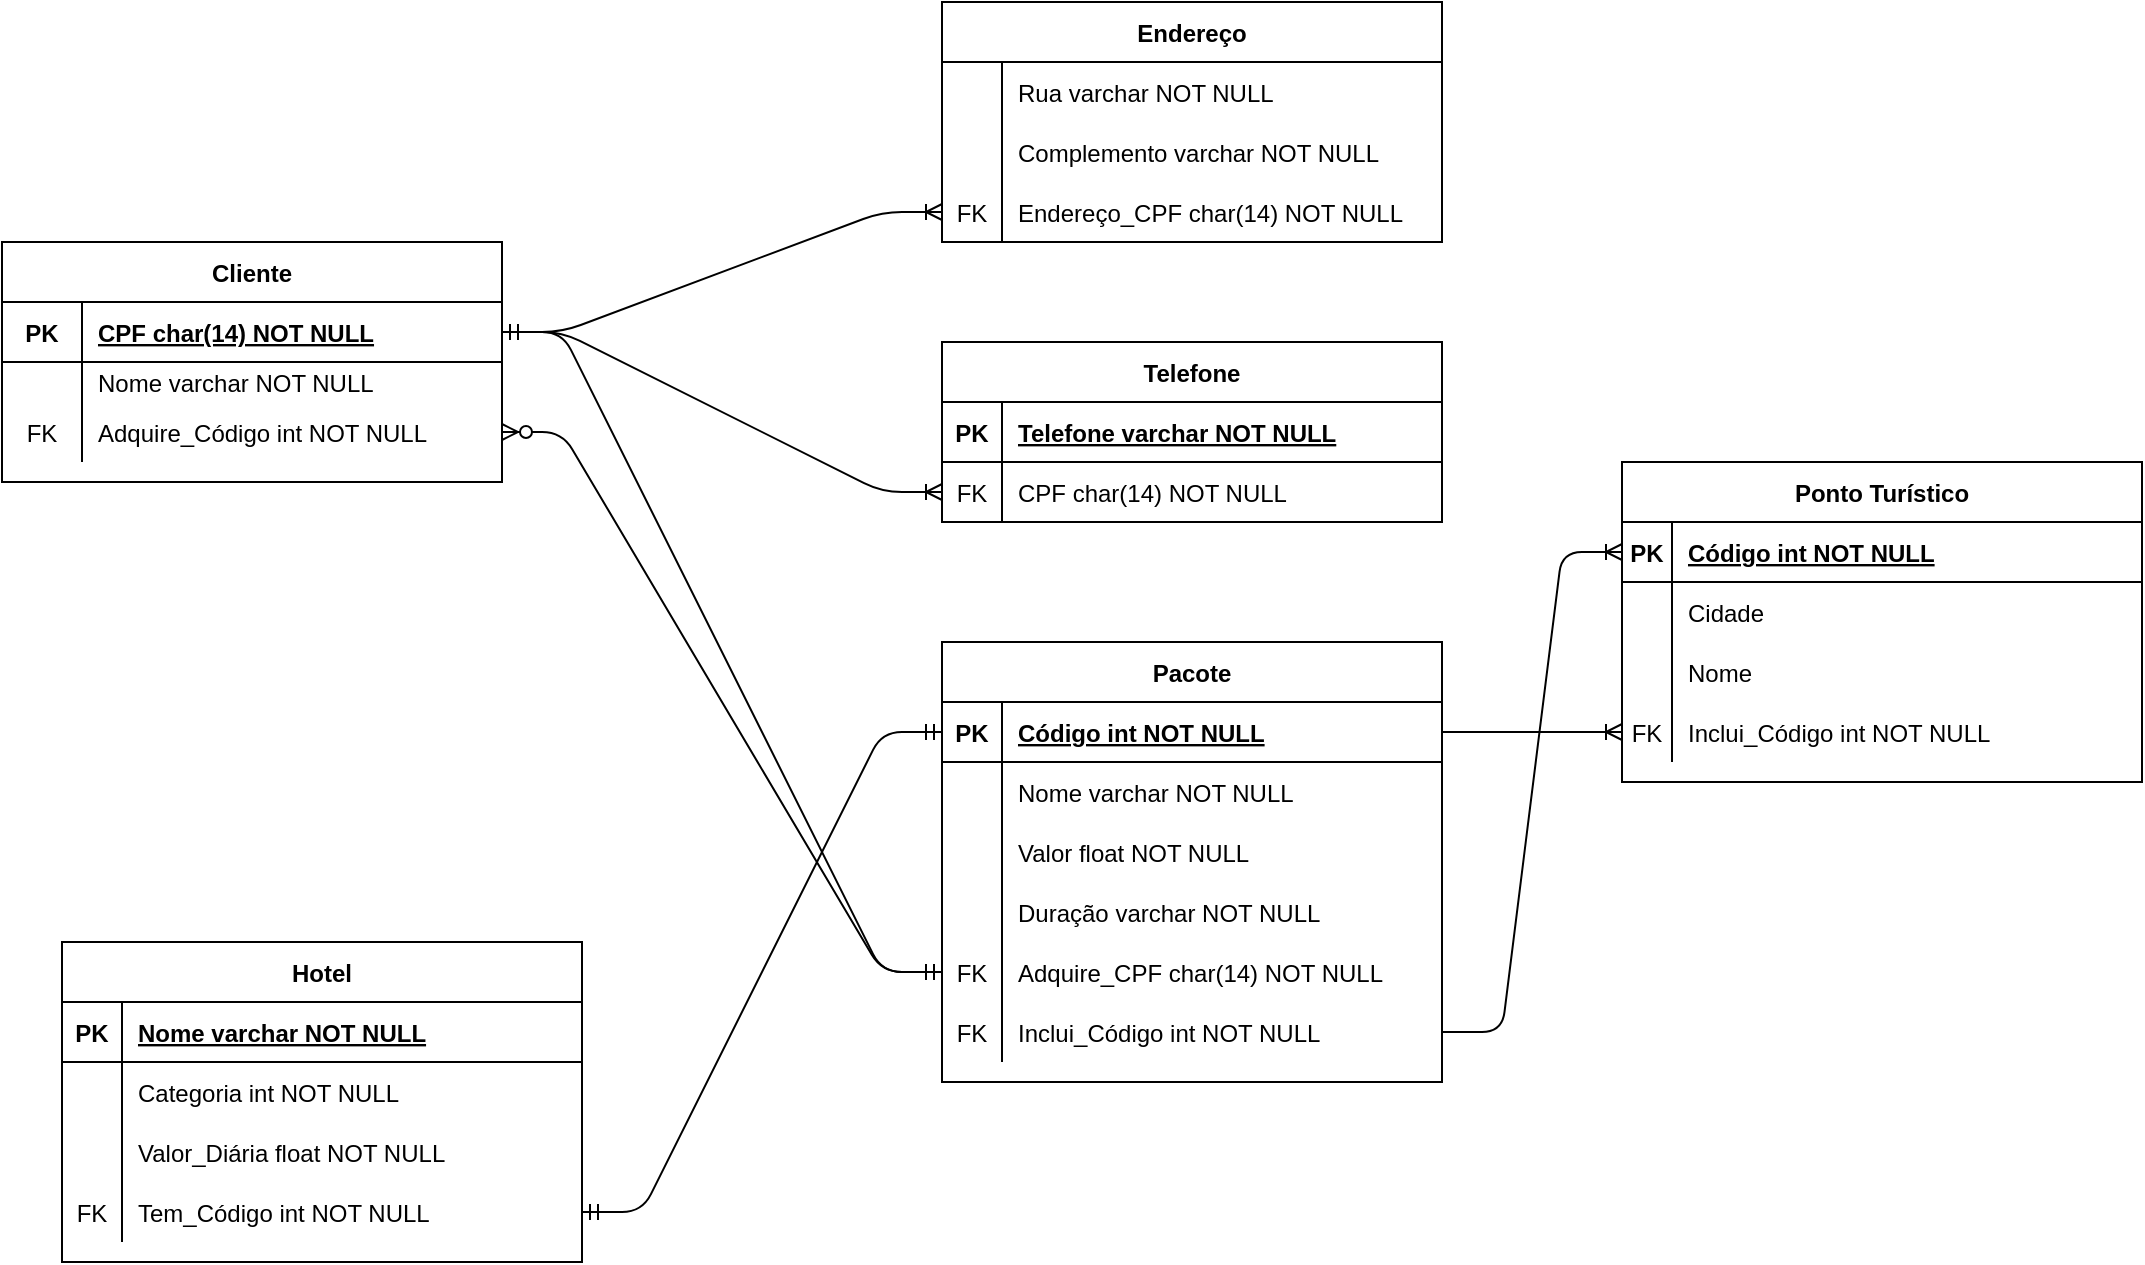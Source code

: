 <mxfile version="14.6.1" type="device"><diagram id="R2lEEEUBdFMjLlhIrx00" name="Page-1"><mxGraphModel dx="1200" dy="885" grid="1" gridSize="10" guides="1" tooltips="1" connect="1" arrows="1" fold="1" page="1" pageScale="1" pageWidth="1169" pageHeight="827" math="0" shadow="0" extFonts="Permanent Marker^https://fonts.googleapis.com/css?family=Permanent+Marker"><root><mxCell id="0"/><mxCell id="1" parent="0"/><mxCell id="C-vyLk0tnHw3VtMMgP7b-2" value="Pacote" style="shape=table;startSize=30;container=1;collapsible=1;childLayout=tableLayout;fixedRows=1;rowLines=0;fontStyle=1;align=center;resizeLast=1;" parent="1" vertex="1"><mxGeometry x="520" y="400" width="250" height="220" as="geometry"/></mxCell><mxCell id="C-vyLk0tnHw3VtMMgP7b-3" value="" style="shape=partialRectangle;collapsible=0;dropTarget=0;pointerEvents=0;fillColor=none;points=[[0,0.5],[1,0.5]];portConstraint=eastwest;top=0;left=0;right=0;bottom=1;" parent="C-vyLk0tnHw3VtMMgP7b-2" vertex="1"><mxGeometry y="30" width="250" height="30" as="geometry"/></mxCell><mxCell id="C-vyLk0tnHw3VtMMgP7b-4" value="PK" style="shape=partialRectangle;overflow=hidden;connectable=0;fillColor=none;top=0;left=0;bottom=0;right=0;fontStyle=1;" parent="C-vyLk0tnHw3VtMMgP7b-3" vertex="1"><mxGeometry width="30" height="30" as="geometry"/></mxCell><mxCell id="C-vyLk0tnHw3VtMMgP7b-5" value="Código int NOT NULL " style="shape=partialRectangle;overflow=hidden;connectable=0;fillColor=none;top=0;left=0;bottom=0;right=0;align=left;spacingLeft=6;fontStyle=5;" parent="C-vyLk0tnHw3VtMMgP7b-3" vertex="1"><mxGeometry x="30" width="220" height="30" as="geometry"/></mxCell><mxCell id="C-vyLk0tnHw3VtMMgP7b-6" value="" style="shape=partialRectangle;collapsible=0;dropTarget=0;pointerEvents=0;fillColor=none;points=[[0,0.5],[1,0.5]];portConstraint=eastwest;top=0;left=0;right=0;bottom=0;" parent="C-vyLk0tnHw3VtMMgP7b-2" vertex="1"><mxGeometry y="60" width="250" height="30" as="geometry"/></mxCell><mxCell id="C-vyLk0tnHw3VtMMgP7b-7" value="" style="shape=partialRectangle;overflow=hidden;connectable=0;fillColor=none;top=0;left=0;bottom=0;right=0;" parent="C-vyLk0tnHw3VtMMgP7b-6" vertex="1"><mxGeometry width="30" height="30" as="geometry"/></mxCell><mxCell id="C-vyLk0tnHw3VtMMgP7b-8" value="Nome varchar NOT NULL" style="shape=partialRectangle;overflow=hidden;connectable=0;fillColor=none;top=0;left=0;bottom=0;right=0;align=left;spacingLeft=6;" parent="C-vyLk0tnHw3VtMMgP7b-6" vertex="1"><mxGeometry x="30" width="220" height="30" as="geometry"/></mxCell><mxCell id="C-vyLk0tnHw3VtMMgP7b-9" value="" style="shape=partialRectangle;collapsible=0;dropTarget=0;pointerEvents=0;fillColor=none;points=[[0,0.5],[1,0.5]];portConstraint=eastwest;top=0;left=0;right=0;bottom=0;" parent="C-vyLk0tnHw3VtMMgP7b-2" vertex="1"><mxGeometry y="90" width="250" height="30" as="geometry"/></mxCell><mxCell id="C-vyLk0tnHw3VtMMgP7b-10" value="" style="shape=partialRectangle;overflow=hidden;connectable=0;fillColor=none;top=0;left=0;bottom=0;right=0;" parent="C-vyLk0tnHw3VtMMgP7b-9" vertex="1"><mxGeometry width="30" height="30" as="geometry"/></mxCell><mxCell id="C-vyLk0tnHw3VtMMgP7b-11" value="Valor float NOT NULL" style="shape=partialRectangle;overflow=hidden;connectable=0;fillColor=none;top=0;left=0;bottom=0;right=0;align=left;spacingLeft=6;" parent="C-vyLk0tnHw3VtMMgP7b-9" vertex="1"><mxGeometry x="30" width="220" height="30" as="geometry"/></mxCell><mxCell id="ofz5nSBlAuL82ABNNMqP-28" value="" style="shape=partialRectangle;collapsible=0;dropTarget=0;pointerEvents=0;fillColor=none;top=0;left=0;bottom=0;right=0;points=[[0,0.5],[1,0.5]];portConstraint=eastwest;" parent="C-vyLk0tnHw3VtMMgP7b-2" vertex="1"><mxGeometry y="120" width="250" height="30" as="geometry"/></mxCell><mxCell id="ofz5nSBlAuL82ABNNMqP-29" value="" style="shape=partialRectangle;connectable=0;fillColor=none;top=0;left=0;bottom=0;right=0;editable=1;overflow=hidden;" parent="ofz5nSBlAuL82ABNNMqP-28" vertex="1"><mxGeometry width="30" height="30" as="geometry"/></mxCell><mxCell id="ofz5nSBlAuL82ABNNMqP-30" value="Duração varchar NOT NULL" style="shape=partialRectangle;connectable=0;fillColor=none;top=0;left=0;bottom=0;right=0;align=left;spacingLeft=6;overflow=hidden;" parent="ofz5nSBlAuL82ABNNMqP-28" vertex="1"><mxGeometry x="30" width="220" height="30" as="geometry"/></mxCell><mxCell id="ofz5nSBlAuL82ABNNMqP-83" value="" style="shape=partialRectangle;collapsible=0;dropTarget=0;pointerEvents=0;fillColor=none;top=0;left=0;bottom=0;right=0;points=[[0,0.5],[1,0.5]];portConstraint=eastwest;" parent="C-vyLk0tnHw3VtMMgP7b-2" vertex="1"><mxGeometry y="150" width="250" height="30" as="geometry"/></mxCell><mxCell id="ofz5nSBlAuL82ABNNMqP-84" value="FK" style="shape=partialRectangle;connectable=0;fillColor=none;top=0;left=0;bottom=0;right=0;fontStyle=0;overflow=hidden;" parent="ofz5nSBlAuL82ABNNMqP-83" vertex="1"><mxGeometry width="30" height="30" as="geometry"/></mxCell><mxCell id="ofz5nSBlAuL82ABNNMqP-85" value="Adquire_CPF char(14) NOT NULL" style="shape=partialRectangle;connectable=0;fillColor=none;top=0;left=0;bottom=0;right=0;align=left;spacingLeft=6;fontStyle=0;overflow=hidden;" parent="ofz5nSBlAuL82ABNNMqP-83" vertex="1"><mxGeometry x="30" width="220" height="30" as="geometry"/></mxCell><mxCell id="yYlMJm5qxHI-2Tz4ElwO-41" value="" style="shape=partialRectangle;collapsible=0;dropTarget=0;pointerEvents=0;fillColor=none;top=0;left=0;bottom=0;right=0;points=[[0,0.5],[1,0.5]];portConstraint=eastwest;" vertex="1" parent="C-vyLk0tnHw3VtMMgP7b-2"><mxGeometry y="180" width="250" height="30" as="geometry"/></mxCell><mxCell id="yYlMJm5qxHI-2Tz4ElwO-42" value="FK" style="shape=partialRectangle;connectable=0;fillColor=none;top=0;left=0;bottom=0;right=0;fontStyle=0;overflow=hidden;" vertex="1" parent="yYlMJm5qxHI-2Tz4ElwO-41"><mxGeometry width="30" height="30" as="geometry"/></mxCell><mxCell id="yYlMJm5qxHI-2Tz4ElwO-43" value="Inclui_Código int NOT NULL" style="shape=partialRectangle;connectable=0;fillColor=none;top=0;left=0;bottom=0;right=0;align=left;spacingLeft=6;fontStyle=0;overflow=hidden;" vertex="1" parent="yYlMJm5qxHI-2Tz4ElwO-41"><mxGeometry x="30" width="220" height="30" as="geometry"/></mxCell><mxCell id="C-vyLk0tnHw3VtMMgP7b-13" value="Hotel" style="shape=table;startSize=30;container=1;collapsible=1;childLayout=tableLayout;fixedRows=1;rowLines=0;fontStyle=1;align=center;resizeLast=1;" parent="1" vertex="1"><mxGeometry x="80" y="550" width="260" height="160" as="geometry"/></mxCell><mxCell id="C-vyLk0tnHw3VtMMgP7b-14" value="" style="shape=partialRectangle;collapsible=0;dropTarget=0;pointerEvents=0;fillColor=none;points=[[0,0.5],[1,0.5]];portConstraint=eastwest;top=0;left=0;right=0;bottom=1;" parent="C-vyLk0tnHw3VtMMgP7b-13" vertex="1"><mxGeometry y="30" width="260" height="30" as="geometry"/></mxCell><mxCell id="C-vyLk0tnHw3VtMMgP7b-15" value="PK" style="shape=partialRectangle;overflow=hidden;connectable=0;fillColor=none;top=0;left=0;bottom=0;right=0;fontStyle=1;" parent="C-vyLk0tnHw3VtMMgP7b-14" vertex="1"><mxGeometry width="30" height="30" as="geometry"/></mxCell><mxCell id="C-vyLk0tnHw3VtMMgP7b-16" value="Nome varchar NOT NULL " style="shape=partialRectangle;overflow=hidden;connectable=0;fillColor=none;top=0;left=0;bottom=0;right=0;align=left;spacingLeft=6;fontStyle=5;" parent="C-vyLk0tnHw3VtMMgP7b-14" vertex="1"><mxGeometry x="30" width="230" height="30" as="geometry"/></mxCell><mxCell id="yYlMJm5qxHI-2Tz4ElwO-51" value="" style="shape=partialRectangle;collapsible=0;dropTarget=0;pointerEvents=0;fillColor=none;top=0;left=0;bottom=0;right=0;points=[[0,0.5],[1,0.5]];portConstraint=eastwest;" vertex="1" parent="C-vyLk0tnHw3VtMMgP7b-13"><mxGeometry y="60" width="260" height="30" as="geometry"/></mxCell><mxCell id="yYlMJm5qxHI-2Tz4ElwO-52" value="" style="shape=partialRectangle;connectable=0;fillColor=none;top=0;left=0;bottom=0;right=0;editable=1;overflow=hidden;" vertex="1" parent="yYlMJm5qxHI-2Tz4ElwO-51"><mxGeometry width="30" height="30" as="geometry"/></mxCell><mxCell id="yYlMJm5qxHI-2Tz4ElwO-53" value="Categoria int NOT NULL" style="shape=partialRectangle;connectable=0;fillColor=none;top=0;left=0;bottom=0;right=0;align=left;spacingLeft=6;overflow=hidden;" vertex="1" parent="yYlMJm5qxHI-2Tz4ElwO-51"><mxGeometry x="30" width="230" height="30" as="geometry"/></mxCell><mxCell id="C-vyLk0tnHw3VtMMgP7b-17" value="" style="shape=partialRectangle;collapsible=0;dropTarget=0;pointerEvents=0;fillColor=none;points=[[0,0.5],[1,0.5]];portConstraint=eastwest;top=0;left=0;right=0;bottom=0;" parent="C-vyLk0tnHw3VtMMgP7b-13" vertex="1"><mxGeometry y="90" width="260" height="30" as="geometry"/></mxCell><mxCell id="C-vyLk0tnHw3VtMMgP7b-18" value="" style="shape=partialRectangle;overflow=hidden;connectable=0;fillColor=none;top=0;left=0;bottom=0;right=0;" parent="C-vyLk0tnHw3VtMMgP7b-17" vertex="1"><mxGeometry width="30" height="30" as="geometry"/></mxCell><mxCell id="C-vyLk0tnHw3VtMMgP7b-19" value="Valor_Diária float NOT NULL" style="shape=partialRectangle;overflow=hidden;connectable=0;fillColor=none;top=0;left=0;bottom=0;right=0;align=left;spacingLeft=6;" parent="C-vyLk0tnHw3VtMMgP7b-17" vertex="1"><mxGeometry x="30" width="230" height="30" as="geometry"/></mxCell><mxCell id="yYlMJm5qxHI-2Tz4ElwO-46" value="" style="shape=partialRectangle;collapsible=0;dropTarget=0;pointerEvents=0;fillColor=none;top=0;left=0;bottom=0;right=0;points=[[0,0.5],[1,0.5]];portConstraint=eastwest;" vertex="1" parent="C-vyLk0tnHw3VtMMgP7b-13"><mxGeometry y="120" width="260" height="30" as="geometry"/></mxCell><mxCell id="yYlMJm5qxHI-2Tz4ElwO-47" value="FK" style="shape=partialRectangle;connectable=0;fillColor=none;top=0;left=0;bottom=0;right=0;fontStyle=0;overflow=hidden;" vertex="1" parent="yYlMJm5qxHI-2Tz4ElwO-46"><mxGeometry width="30" height="30" as="geometry"/></mxCell><mxCell id="yYlMJm5qxHI-2Tz4ElwO-48" value="Tem_Código int NOT NULL" style="shape=partialRectangle;connectable=0;fillColor=none;top=0;left=0;bottom=0;right=0;align=left;spacingLeft=6;fontStyle=0;overflow=hidden;" vertex="1" parent="yYlMJm5qxHI-2Tz4ElwO-46"><mxGeometry x="30" width="230" height="30" as="geometry"/></mxCell><mxCell id="C-vyLk0tnHw3VtMMgP7b-23" value="Cliente" style="shape=table;startSize=30;container=1;collapsible=1;childLayout=tableLayout;fixedRows=1;rowLines=0;fontStyle=1;align=center;resizeLast=1;" parent="1" vertex="1"><mxGeometry x="50" y="200" width="250" height="120" as="geometry"/></mxCell><mxCell id="C-vyLk0tnHw3VtMMgP7b-24" value="" style="shape=partialRectangle;collapsible=0;dropTarget=0;pointerEvents=0;fillColor=none;points=[[0,0.5],[1,0.5]];portConstraint=eastwest;top=0;left=0;right=0;bottom=1;" parent="C-vyLk0tnHw3VtMMgP7b-23" vertex="1"><mxGeometry y="30" width="250" height="30" as="geometry"/></mxCell><mxCell id="C-vyLk0tnHw3VtMMgP7b-25" value="PK" style="shape=partialRectangle;overflow=hidden;connectable=0;fillColor=none;top=0;left=0;bottom=0;right=0;fontStyle=1;" parent="C-vyLk0tnHw3VtMMgP7b-24" vertex="1"><mxGeometry width="40" height="30" as="geometry"/></mxCell><mxCell id="C-vyLk0tnHw3VtMMgP7b-26" value="CPF char(14) NOT NULL " style="shape=partialRectangle;overflow=hidden;connectable=0;fillColor=none;top=0;left=0;bottom=0;right=0;align=left;spacingLeft=6;fontStyle=5;" parent="C-vyLk0tnHw3VtMMgP7b-24" vertex="1"><mxGeometry x="40" width="210" height="30" as="geometry"/></mxCell><mxCell id="C-vyLk0tnHw3VtMMgP7b-27" value="" style="shape=partialRectangle;collapsible=0;dropTarget=0;pointerEvents=0;fillColor=none;points=[[0,0.5],[1,0.5]];portConstraint=eastwest;top=0;left=0;right=0;bottom=0;" parent="C-vyLk0tnHw3VtMMgP7b-23" vertex="1"><mxGeometry y="60" width="250" height="20" as="geometry"/></mxCell><mxCell id="C-vyLk0tnHw3VtMMgP7b-28" value="" style="shape=partialRectangle;overflow=hidden;connectable=0;fillColor=none;top=0;left=0;bottom=0;right=0;" parent="C-vyLk0tnHw3VtMMgP7b-27" vertex="1"><mxGeometry width="40" height="20" as="geometry"/></mxCell><mxCell id="C-vyLk0tnHw3VtMMgP7b-29" value="Nome varchar NOT NULL" style="shape=partialRectangle;overflow=hidden;connectable=0;fillColor=none;top=0;left=0;bottom=0;right=0;align=left;spacingLeft=6;" parent="C-vyLk0tnHw3VtMMgP7b-27" vertex="1"><mxGeometry x="40" width="210" height="20" as="geometry"/></mxCell><mxCell id="yYlMJm5qxHI-2Tz4ElwO-26" value="" style="shape=partialRectangle;collapsible=0;dropTarget=0;pointerEvents=0;fillColor=none;top=0;left=0;bottom=0;right=0;points=[[0,0.5],[1,0.5]];portConstraint=eastwest;" vertex="1" parent="C-vyLk0tnHw3VtMMgP7b-23"><mxGeometry y="80" width="250" height="30" as="geometry"/></mxCell><mxCell id="yYlMJm5qxHI-2Tz4ElwO-27" value="FK" style="shape=partialRectangle;connectable=0;fillColor=none;top=0;left=0;bottom=0;right=0;fontStyle=0;overflow=hidden;" vertex="1" parent="yYlMJm5qxHI-2Tz4ElwO-26"><mxGeometry width="40" height="30" as="geometry"/></mxCell><mxCell id="yYlMJm5qxHI-2Tz4ElwO-28" value="Adquire_Código int NOT NULL" style="shape=partialRectangle;connectable=0;fillColor=none;top=0;left=0;bottom=0;right=0;align=left;spacingLeft=6;fontStyle=0;overflow=hidden;" vertex="1" parent="yYlMJm5qxHI-2Tz4ElwO-26"><mxGeometry x="40" width="210" height="30" as="geometry"/></mxCell><mxCell id="ofz5nSBlAuL82ABNNMqP-8" value="Telefone" style="shape=table;startSize=30;container=1;collapsible=1;childLayout=tableLayout;fixedRows=1;rowLines=0;fontStyle=1;align=center;resizeLast=1;" parent="1" vertex="1"><mxGeometry x="520" y="250" width="250" height="90" as="geometry"><mxRectangle x="40" y="160" width="80" height="30" as="alternateBounds"/></mxGeometry></mxCell><mxCell id="ofz5nSBlAuL82ABNNMqP-9" value="" style="shape=partialRectangle;collapsible=0;dropTarget=0;pointerEvents=0;fillColor=none;top=0;left=0;bottom=1;right=0;points=[[0,0.5],[1,0.5]];portConstraint=eastwest;" parent="ofz5nSBlAuL82ABNNMqP-8" vertex="1"><mxGeometry y="30" width="250" height="30" as="geometry"/></mxCell><mxCell id="ofz5nSBlAuL82ABNNMqP-10" value="PK" style="shape=partialRectangle;connectable=0;fillColor=none;top=0;left=0;bottom=0;right=0;fontStyle=1;overflow=hidden;" parent="ofz5nSBlAuL82ABNNMqP-9" vertex="1"><mxGeometry width="30" height="30" as="geometry"/></mxCell><mxCell id="ofz5nSBlAuL82ABNNMqP-11" value="Telefone varchar NOT NULL" style="shape=partialRectangle;connectable=0;fillColor=none;top=0;left=0;bottom=0;right=0;align=left;spacingLeft=6;fontStyle=5;overflow=hidden;" parent="ofz5nSBlAuL82ABNNMqP-9" vertex="1"><mxGeometry x="30" width="220" height="30" as="geometry"/></mxCell><mxCell id="ofz5nSBlAuL82ABNNMqP-22" value="" style="shape=partialRectangle;collapsible=0;dropTarget=0;pointerEvents=0;fillColor=none;top=0;left=0;bottom=0;right=0;points=[[0,0.5],[1,0.5]];portConstraint=eastwest;" parent="ofz5nSBlAuL82ABNNMqP-8" vertex="1"><mxGeometry y="60" width="250" height="30" as="geometry"/></mxCell><mxCell id="ofz5nSBlAuL82ABNNMqP-23" value="FK" style="shape=partialRectangle;connectable=0;fillColor=none;top=0;left=0;bottom=0;right=0;fontStyle=0;overflow=hidden;" parent="ofz5nSBlAuL82ABNNMqP-22" vertex="1"><mxGeometry width="30" height="30" as="geometry"/></mxCell><mxCell id="ofz5nSBlAuL82ABNNMqP-24" value="CPF char(14) NOT NULL" style="shape=partialRectangle;connectable=0;fillColor=none;top=0;left=0;bottom=0;right=0;align=left;spacingLeft=6;fontStyle=0;overflow=hidden;" parent="ofz5nSBlAuL82ABNNMqP-22" vertex="1"><mxGeometry x="30" width="220" height="30" as="geometry"/></mxCell><mxCell id="ofz5nSBlAuL82ABNNMqP-26" value="" style="edgeStyle=entityRelationEdgeStyle;fontSize=12;html=1;endArrow=ERoneToMany;exitX=1;exitY=0.5;exitDx=0;exitDy=0;entryX=0;entryY=0.5;entryDx=0;entryDy=0;" parent="1" source="C-vyLk0tnHw3VtMMgP7b-24" target="ofz5nSBlAuL82ABNNMqP-22" edge="1"><mxGeometry width="100" height="100" relative="1" as="geometry"><mxPoint x="-50" y="260" as="sourcePoint"/><mxPoint x="50" y="600" as="targetPoint"/></mxGeometry></mxCell><mxCell id="ofz5nSBlAuL82ABNNMqP-31" value="Ponto Turístico" style="shape=table;startSize=30;container=1;collapsible=1;childLayout=tableLayout;fixedRows=1;rowLines=0;fontStyle=1;align=center;resizeLast=1;" parent="1" vertex="1"><mxGeometry x="860" y="310" width="260" height="160" as="geometry"/></mxCell><mxCell id="yYlMJm5qxHI-2Tz4ElwO-32" value="" style="shape=partialRectangle;collapsible=0;dropTarget=0;pointerEvents=0;fillColor=none;top=0;left=0;bottom=1;right=0;points=[[0,0.5],[1,0.5]];portConstraint=eastwest;" vertex="1" parent="ofz5nSBlAuL82ABNNMqP-31"><mxGeometry y="30" width="260" height="30" as="geometry"/></mxCell><mxCell id="yYlMJm5qxHI-2Tz4ElwO-33" value="PK" style="shape=partialRectangle;connectable=0;fillColor=none;top=0;left=0;bottom=0;right=0;fontStyle=1;overflow=hidden;" vertex="1" parent="yYlMJm5qxHI-2Tz4ElwO-32"><mxGeometry width="25" height="30" as="geometry"/></mxCell><mxCell id="yYlMJm5qxHI-2Tz4ElwO-34" value="Código int NOT NULL" style="shape=partialRectangle;connectable=0;fillColor=none;top=0;left=0;bottom=0;right=0;align=left;spacingLeft=6;fontStyle=5;overflow=hidden;" vertex="1" parent="yYlMJm5qxHI-2Tz4ElwO-32"><mxGeometry x="25" width="235" height="30" as="geometry"/></mxCell><mxCell id="ofz5nSBlAuL82ABNNMqP-35" value="" style="shape=partialRectangle;collapsible=0;dropTarget=0;pointerEvents=0;fillColor=none;top=0;left=0;bottom=0;right=0;points=[[0,0.5],[1,0.5]];portConstraint=eastwest;" parent="ofz5nSBlAuL82ABNNMqP-31" vertex="1"><mxGeometry y="60" width="260" height="30" as="geometry"/></mxCell><mxCell id="ofz5nSBlAuL82ABNNMqP-36" value="" style="shape=partialRectangle;connectable=0;fillColor=none;top=0;left=0;bottom=0;right=0;editable=1;overflow=hidden;" parent="ofz5nSBlAuL82ABNNMqP-35" vertex="1"><mxGeometry width="25" height="30" as="geometry"/></mxCell><mxCell id="ofz5nSBlAuL82ABNNMqP-37" value="Cidade" style="shape=partialRectangle;connectable=0;fillColor=none;top=0;left=0;bottom=0;right=0;align=left;spacingLeft=6;overflow=hidden;" parent="ofz5nSBlAuL82ABNNMqP-35" vertex="1"><mxGeometry x="25" width="235" height="30" as="geometry"/></mxCell><mxCell id="ofz5nSBlAuL82ABNNMqP-38" value="" style="shape=partialRectangle;collapsible=0;dropTarget=0;pointerEvents=0;fillColor=none;top=0;left=0;bottom=0;right=0;points=[[0,0.5],[1,0.5]];portConstraint=eastwest;" parent="ofz5nSBlAuL82ABNNMqP-31" vertex="1"><mxGeometry y="90" width="260" height="30" as="geometry"/></mxCell><mxCell id="ofz5nSBlAuL82ABNNMqP-39" value="" style="shape=partialRectangle;connectable=0;fillColor=none;top=0;left=0;bottom=0;right=0;editable=1;overflow=hidden;" parent="ofz5nSBlAuL82ABNNMqP-38" vertex="1"><mxGeometry width="25" height="30" as="geometry"/></mxCell><mxCell id="ofz5nSBlAuL82ABNNMqP-40" value="Nome" style="shape=partialRectangle;connectable=0;fillColor=none;top=0;left=0;bottom=0;right=0;align=left;spacingLeft=6;overflow=hidden;" parent="ofz5nSBlAuL82ABNNMqP-38" vertex="1"><mxGeometry x="25" width="235" height="30" as="geometry"/></mxCell><mxCell id="yYlMJm5qxHI-2Tz4ElwO-36" value="" style="shape=partialRectangle;collapsible=0;dropTarget=0;pointerEvents=0;fillColor=none;top=0;left=0;bottom=0;right=0;points=[[0,0.5],[1,0.5]];portConstraint=eastwest;" vertex="1" parent="ofz5nSBlAuL82ABNNMqP-31"><mxGeometry y="120" width="260" height="30" as="geometry"/></mxCell><mxCell id="yYlMJm5qxHI-2Tz4ElwO-37" value="FK" style="shape=partialRectangle;connectable=0;fillColor=none;top=0;left=0;bottom=0;right=0;fontStyle=0;overflow=hidden;" vertex="1" parent="yYlMJm5qxHI-2Tz4ElwO-36"><mxGeometry width="25" height="30" as="geometry"/></mxCell><mxCell id="yYlMJm5qxHI-2Tz4ElwO-38" value="Inclui_Código int NOT NULL" style="shape=partialRectangle;connectable=0;fillColor=none;top=0;left=0;bottom=0;right=0;align=left;spacingLeft=6;fontStyle=0;overflow=hidden;" vertex="1" parent="yYlMJm5qxHI-2Tz4ElwO-36"><mxGeometry x="25" width="235" height="30" as="geometry"/></mxCell><mxCell id="ofz5nSBlAuL82ABNNMqP-86" value="" style="edgeStyle=entityRelationEdgeStyle;fontSize=12;html=1;endArrow=ERmandOne;startArrow=ERmandOne;entryX=1;entryY=0.5;entryDx=0;entryDy=0;exitX=0;exitY=0.5;exitDx=0;exitDy=0;" parent="1" source="ofz5nSBlAuL82ABNNMqP-83" target="C-vyLk0tnHw3VtMMgP7b-24" edge="1"><mxGeometry width="100" height="100" relative="1" as="geometry"><mxPoint x="550" y="610" as="sourcePoint"/><mxPoint x="650" y="510" as="targetPoint"/></mxGeometry></mxCell><mxCell id="yYlMJm5qxHI-2Tz4ElwO-7" value="Endereço" style="shape=table;startSize=30;container=1;collapsible=1;childLayout=tableLayout;fixedRows=1;rowLines=0;fontStyle=1;align=center;resizeLast=1;" vertex="1" parent="1"><mxGeometry x="520" y="80" width="250" height="120" as="geometry"><mxRectangle x="40" y="160" width="80" height="30" as="alternateBounds"/></mxGeometry></mxCell><mxCell id="yYlMJm5qxHI-2Tz4ElwO-21" value="" style="shape=partialRectangle;collapsible=0;dropTarget=0;pointerEvents=0;fillColor=none;top=0;left=0;bottom=0;right=0;points=[[0,0.5],[1,0.5]];portConstraint=eastwest;" vertex="1" parent="yYlMJm5qxHI-2Tz4ElwO-7"><mxGeometry y="30" width="250" height="30" as="geometry"/></mxCell><mxCell id="yYlMJm5qxHI-2Tz4ElwO-22" value="" style="shape=partialRectangle;connectable=0;fillColor=none;top=0;left=0;bottom=0;right=0;editable=1;overflow=hidden;" vertex="1" parent="yYlMJm5qxHI-2Tz4ElwO-21"><mxGeometry width="30" height="30" as="geometry"/></mxCell><mxCell id="yYlMJm5qxHI-2Tz4ElwO-23" value="Rua varchar NOT NULL" style="shape=partialRectangle;connectable=0;fillColor=none;top=0;left=0;bottom=0;right=0;align=left;spacingLeft=6;overflow=hidden;" vertex="1" parent="yYlMJm5qxHI-2Tz4ElwO-21"><mxGeometry x="30" width="220" height="30" as="geometry"/></mxCell><mxCell id="yYlMJm5qxHI-2Tz4ElwO-11" value="" style="shape=partialRectangle;collapsible=0;dropTarget=0;pointerEvents=0;fillColor=none;top=0;left=0;bottom=0;right=0;points=[[0,0.5],[1,0.5]];portConstraint=eastwest;" vertex="1" parent="yYlMJm5qxHI-2Tz4ElwO-7"><mxGeometry y="60" width="250" height="30" as="geometry"/></mxCell><mxCell id="yYlMJm5qxHI-2Tz4ElwO-12" value="" style="shape=partialRectangle;connectable=0;fillColor=none;top=0;left=0;bottom=0;right=0;fontStyle=0;overflow=hidden;" vertex="1" parent="yYlMJm5qxHI-2Tz4ElwO-11"><mxGeometry width="30" height="30" as="geometry"/></mxCell><mxCell id="yYlMJm5qxHI-2Tz4ElwO-13" value="Complemento varchar NOT NULL" style="shape=partialRectangle;connectable=0;fillColor=none;top=0;left=0;bottom=0;right=0;align=left;spacingLeft=6;fontStyle=0;overflow=hidden;" vertex="1" parent="yYlMJm5qxHI-2Tz4ElwO-11"><mxGeometry x="30" width="220" height="30" as="geometry"/></mxCell><mxCell id="yYlMJm5qxHI-2Tz4ElwO-17" value="" style="shape=partialRectangle;collapsible=0;dropTarget=0;pointerEvents=0;fillColor=none;top=0;left=0;bottom=0;right=0;points=[[0,0.5],[1,0.5]];portConstraint=eastwest;" vertex="1" parent="yYlMJm5qxHI-2Tz4ElwO-7"><mxGeometry y="90" width="250" height="30" as="geometry"/></mxCell><mxCell id="yYlMJm5qxHI-2Tz4ElwO-18" value="FK" style="shape=partialRectangle;connectable=0;fillColor=none;top=0;left=0;bottom=0;right=0;fontStyle=0;overflow=hidden;" vertex="1" parent="yYlMJm5qxHI-2Tz4ElwO-17"><mxGeometry width="30" height="30" as="geometry"/></mxCell><mxCell id="yYlMJm5qxHI-2Tz4ElwO-19" value="Endereço_CPF char(14) NOT NULL" style="shape=partialRectangle;connectable=0;fillColor=none;top=0;left=0;bottom=0;right=0;align=left;spacingLeft=6;fontStyle=0;overflow=hidden;" vertex="1" parent="yYlMJm5qxHI-2Tz4ElwO-17"><mxGeometry x="30" width="220" height="30" as="geometry"/></mxCell><mxCell id="yYlMJm5qxHI-2Tz4ElwO-24" value="" style="edgeStyle=entityRelationEdgeStyle;fontSize=12;html=1;endArrow=ERoneToMany;exitX=1;exitY=0.5;exitDx=0;exitDy=0;entryX=0;entryY=0.5;entryDx=0;entryDy=0;" edge="1" parent="1" source="C-vyLk0tnHw3VtMMgP7b-24" target="yYlMJm5qxHI-2Tz4ElwO-17"><mxGeometry width="100" height="100" relative="1" as="geometry"><mxPoint x="340" y="160" as="sourcePoint"/><mxPoint x="440" y="60" as="targetPoint"/></mxGeometry></mxCell><mxCell id="yYlMJm5qxHI-2Tz4ElwO-29" value="" style="edgeStyle=entityRelationEdgeStyle;fontSize=12;html=1;endArrow=ERzeroToMany;endFill=1;exitX=0;exitY=0.5;exitDx=0;exitDy=0;" edge="1" parent="1" source="ofz5nSBlAuL82ABNNMqP-83" target="yYlMJm5qxHI-2Tz4ElwO-26"><mxGeometry width="100" height="100" relative="1" as="geometry"><mxPoint x="540" y="460" as="sourcePoint"/><mxPoint x="640" y="360" as="targetPoint"/></mxGeometry></mxCell><mxCell id="yYlMJm5qxHI-2Tz4ElwO-39" value="" style="edgeStyle=entityRelationEdgeStyle;fontSize=12;html=1;endArrow=ERoneToMany;exitX=1;exitY=0.5;exitDx=0;exitDy=0;" edge="1" parent="1" source="C-vyLk0tnHw3VtMMgP7b-3" target="yYlMJm5qxHI-2Tz4ElwO-36"><mxGeometry width="100" height="100" relative="1" as="geometry"><mxPoint x="830" y="600" as="sourcePoint"/><mxPoint x="930" y="500" as="targetPoint"/></mxGeometry></mxCell><mxCell id="yYlMJm5qxHI-2Tz4ElwO-44" value="" style="edgeStyle=entityRelationEdgeStyle;fontSize=12;html=1;endArrow=ERoneToMany;entryX=0;entryY=0.5;entryDx=0;entryDy=0;" edge="1" parent="1" source="yYlMJm5qxHI-2Tz4ElwO-41" target="yYlMJm5qxHI-2Tz4ElwO-32"><mxGeometry width="100" height="100" relative="1" as="geometry"><mxPoint x="540" y="460" as="sourcePoint"/><mxPoint x="640" y="360" as="targetPoint"/></mxGeometry></mxCell><mxCell id="yYlMJm5qxHI-2Tz4ElwO-49" value="" style="edgeStyle=entityRelationEdgeStyle;fontSize=12;html=1;endArrow=ERmandOne;startArrow=ERmandOne;entryX=0;entryY=0.5;entryDx=0;entryDy=0;" edge="1" parent="1" source="yYlMJm5qxHI-2Tz4ElwO-46" target="C-vyLk0tnHw3VtMMgP7b-3"><mxGeometry width="100" height="100" relative="1" as="geometry"><mxPoint x="540" y="460" as="sourcePoint"/><mxPoint x="640" y="360" as="targetPoint"/></mxGeometry></mxCell></root></mxGraphModel></diagram></mxfile>